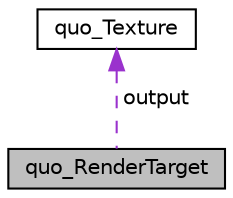 digraph "quo_RenderTarget"
{
 // LATEX_PDF_SIZE
  edge [fontname="Helvetica",fontsize="10",labelfontname="Helvetica",labelfontsize="10"];
  node [fontname="Helvetica",fontsize="10",shape=record];
  Node1 [label="quo_RenderTarget",height=0.2,width=0.4,color="black", fillcolor="grey75", style="filled", fontcolor="black",tooltip="For offscreen rendering, ie. Rendering to a texture."];
  Node2 -> Node1 [dir="back",color="darkorchid3",fontsize="10",style="dashed",label=" output" ,fontname="Helvetica"];
  Node2 [label="quo_Texture",height=0.2,width=0.4,color="black", fillcolor="white", style="filled",URL="$structquo__Texture.html",tooltip="A texture that lives on the GPU. Should be created from a bitmap image."];
}
